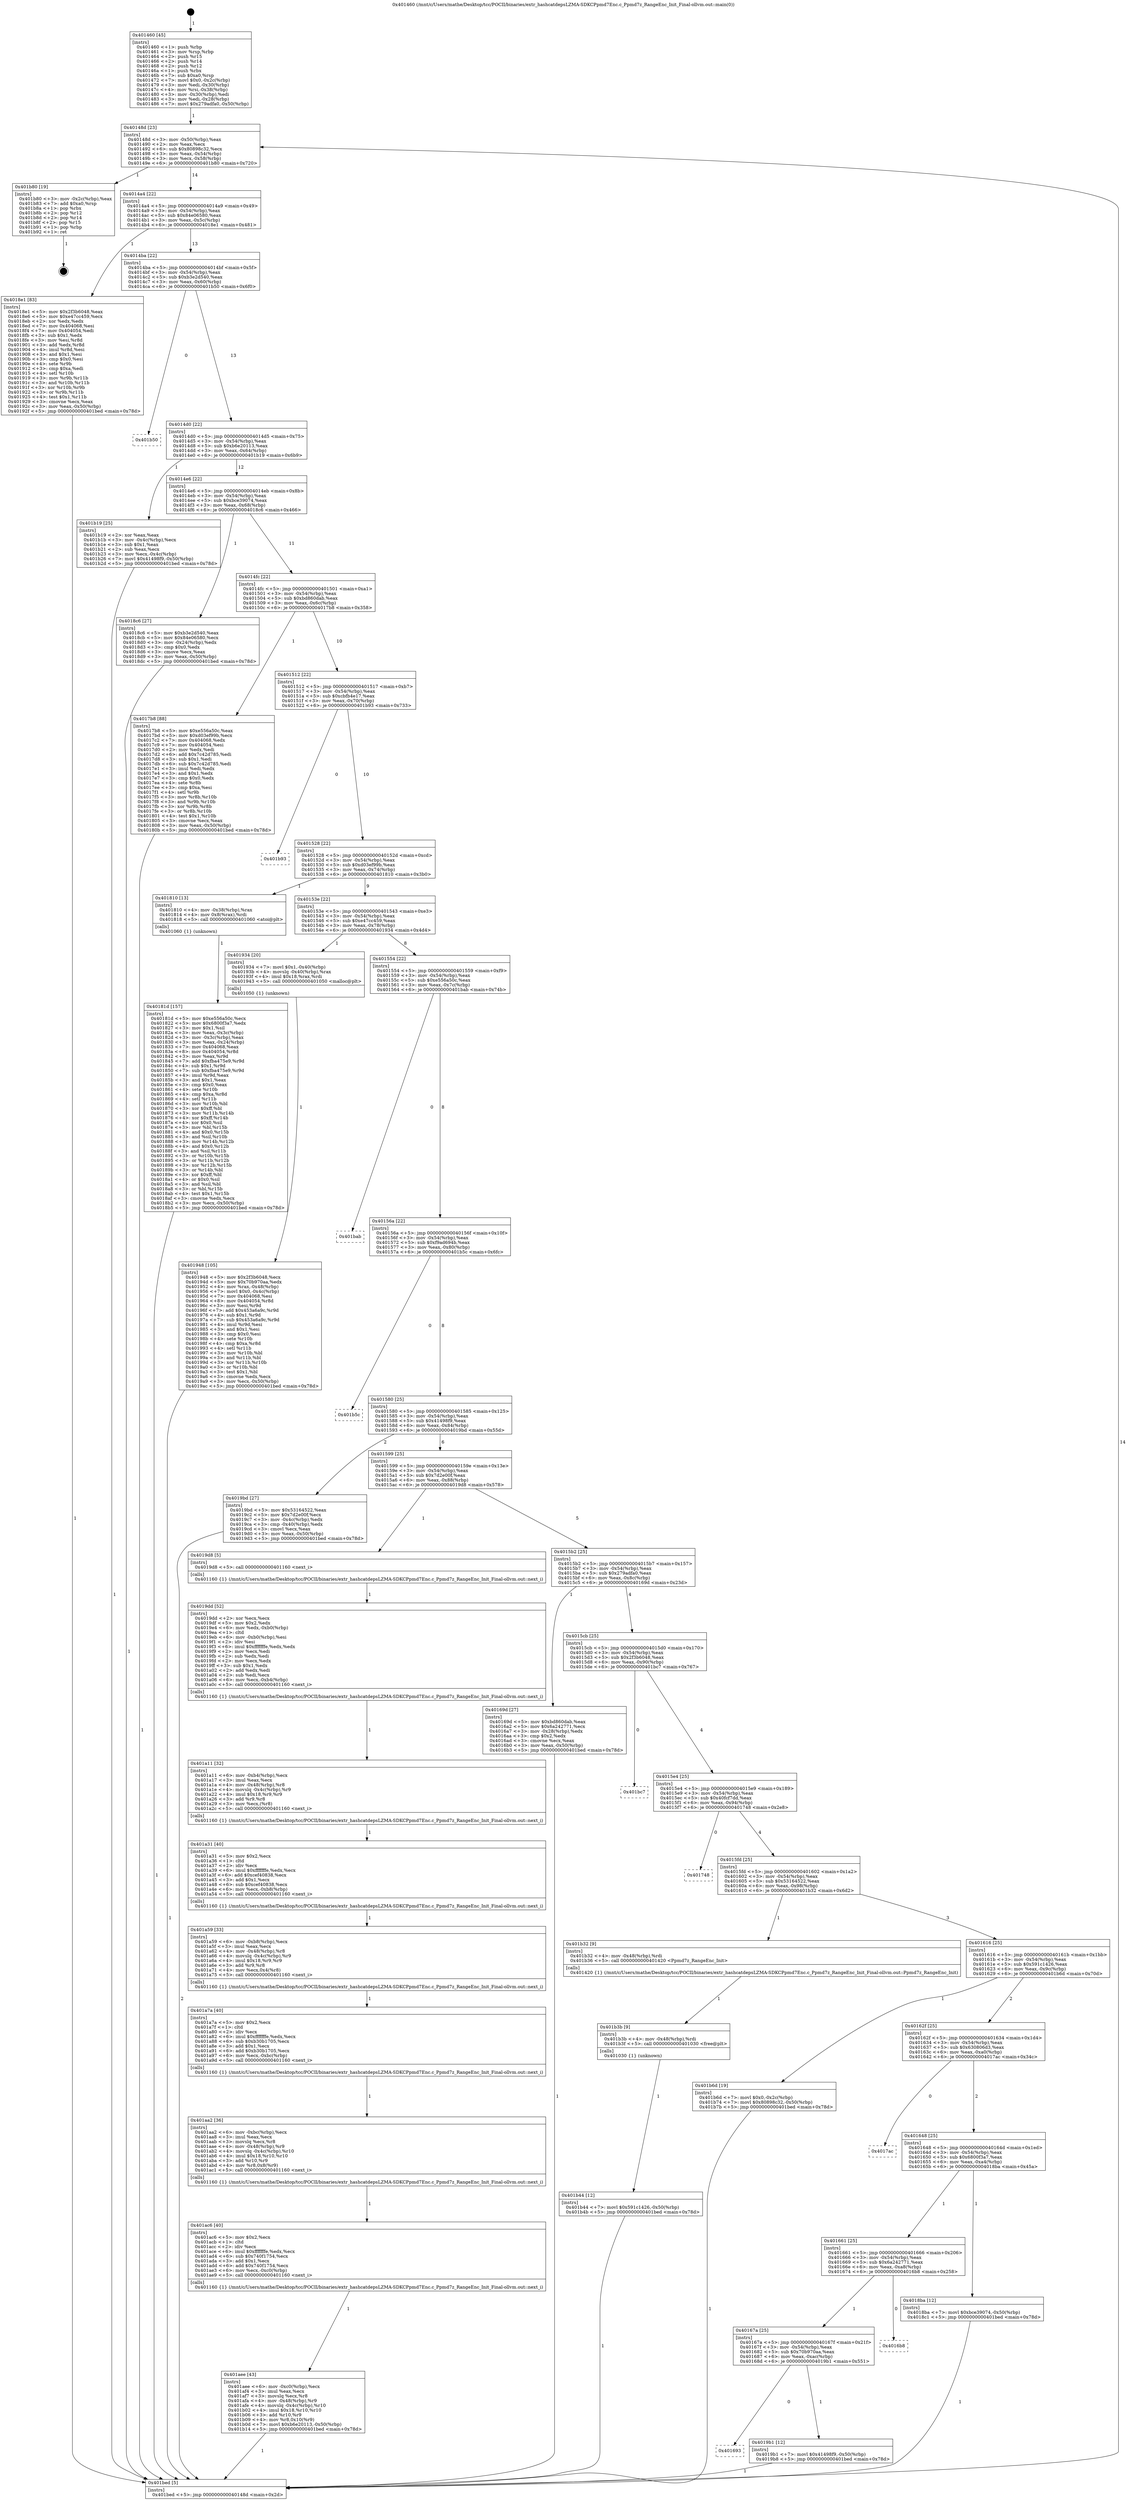 digraph "0x401460" {
  label = "0x401460 (/mnt/c/Users/mathe/Desktop/tcc/POCII/binaries/extr_hashcatdepsLZMA-SDKCPpmd7Enc.c_Ppmd7z_RangeEnc_Init_Final-ollvm.out::main(0))"
  labelloc = "t"
  node[shape=record]

  Entry [label="",width=0.3,height=0.3,shape=circle,fillcolor=black,style=filled]
  "0x40148d" [label="{
     0x40148d [23]\l
     | [instrs]\l
     &nbsp;&nbsp;0x40148d \<+3\>: mov -0x50(%rbp),%eax\l
     &nbsp;&nbsp;0x401490 \<+2\>: mov %eax,%ecx\l
     &nbsp;&nbsp;0x401492 \<+6\>: sub $0x80898c32,%ecx\l
     &nbsp;&nbsp;0x401498 \<+3\>: mov %eax,-0x54(%rbp)\l
     &nbsp;&nbsp;0x40149b \<+3\>: mov %ecx,-0x58(%rbp)\l
     &nbsp;&nbsp;0x40149e \<+6\>: je 0000000000401b80 \<main+0x720\>\l
  }"]
  "0x401b80" [label="{
     0x401b80 [19]\l
     | [instrs]\l
     &nbsp;&nbsp;0x401b80 \<+3\>: mov -0x2c(%rbp),%eax\l
     &nbsp;&nbsp;0x401b83 \<+7\>: add $0xa0,%rsp\l
     &nbsp;&nbsp;0x401b8a \<+1\>: pop %rbx\l
     &nbsp;&nbsp;0x401b8b \<+2\>: pop %r12\l
     &nbsp;&nbsp;0x401b8d \<+2\>: pop %r14\l
     &nbsp;&nbsp;0x401b8f \<+2\>: pop %r15\l
     &nbsp;&nbsp;0x401b91 \<+1\>: pop %rbp\l
     &nbsp;&nbsp;0x401b92 \<+1\>: ret\l
  }"]
  "0x4014a4" [label="{
     0x4014a4 [22]\l
     | [instrs]\l
     &nbsp;&nbsp;0x4014a4 \<+5\>: jmp 00000000004014a9 \<main+0x49\>\l
     &nbsp;&nbsp;0x4014a9 \<+3\>: mov -0x54(%rbp),%eax\l
     &nbsp;&nbsp;0x4014ac \<+5\>: sub $0x84e06580,%eax\l
     &nbsp;&nbsp;0x4014b1 \<+3\>: mov %eax,-0x5c(%rbp)\l
     &nbsp;&nbsp;0x4014b4 \<+6\>: je 00000000004018e1 \<main+0x481\>\l
  }"]
  Exit [label="",width=0.3,height=0.3,shape=circle,fillcolor=black,style=filled,peripheries=2]
  "0x4018e1" [label="{
     0x4018e1 [83]\l
     | [instrs]\l
     &nbsp;&nbsp;0x4018e1 \<+5\>: mov $0x2f3b6048,%eax\l
     &nbsp;&nbsp;0x4018e6 \<+5\>: mov $0xe47cc459,%ecx\l
     &nbsp;&nbsp;0x4018eb \<+2\>: xor %edx,%edx\l
     &nbsp;&nbsp;0x4018ed \<+7\>: mov 0x404068,%esi\l
     &nbsp;&nbsp;0x4018f4 \<+7\>: mov 0x404054,%edi\l
     &nbsp;&nbsp;0x4018fb \<+3\>: sub $0x1,%edx\l
     &nbsp;&nbsp;0x4018fe \<+3\>: mov %esi,%r8d\l
     &nbsp;&nbsp;0x401901 \<+3\>: add %edx,%r8d\l
     &nbsp;&nbsp;0x401904 \<+4\>: imul %r8d,%esi\l
     &nbsp;&nbsp;0x401908 \<+3\>: and $0x1,%esi\l
     &nbsp;&nbsp;0x40190b \<+3\>: cmp $0x0,%esi\l
     &nbsp;&nbsp;0x40190e \<+4\>: sete %r9b\l
     &nbsp;&nbsp;0x401912 \<+3\>: cmp $0xa,%edi\l
     &nbsp;&nbsp;0x401915 \<+4\>: setl %r10b\l
     &nbsp;&nbsp;0x401919 \<+3\>: mov %r9b,%r11b\l
     &nbsp;&nbsp;0x40191c \<+3\>: and %r10b,%r11b\l
     &nbsp;&nbsp;0x40191f \<+3\>: xor %r10b,%r9b\l
     &nbsp;&nbsp;0x401922 \<+3\>: or %r9b,%r11b\l
     &nbsp;&nbsp;0x401925 \<+4\>: test $0x1,%r11b\l
     &nbsp;&nbsp;0x401929 \<+3\>: cmovne %ecx,%eax\l
     &nbsp;&nbsp;0x40192c \<+3\>: mov %eax,-0x50(%rbp)\l
     &nbsp;&nbsp;0x40192f \<+5\>: jmp 0000000000401bed \<main+0x78d\>\l
  }"]
  "0x4014ba" [label="{
     0x4014ba [22]\l
     | [instrs]\l
     &nbsp;&nbsp;0x4014ba \<+5\>: jmp 00000000004014bf \<main+0x5f\>\l
     &nbsp;&nbsp;0x4014bf \<+3\>: mov -0x54(%rbp),%eax\l
     &nbsp;&nbsp;0x4014c2 \<+5\>: sub $0xb3e2d540,%eax\l
     &nbsp;&nbsp;0x4014c7 \<+3\>: mov %eax,-0x60(%rbp)\l
     &nbsp;&nbsp;0x4014ca \<+6\>: je 0000000000401b50 \<main+0x6f0\>\l
  }"]
  "0x401b44" [label="{
     0x401b44 [12]\l
     | [instrs]\l
     &nbsp;&nbsp;0x401b44 \<+7\>: movl $0x591c1426,-0x50(%rbp)\l
     &nbsp;&nbsp;0x401b4b \<+5\>: jmp 0000000000401bed \<main+0x78d\>\l
  }"]
  "0x401b50" [label="{
     0x401b50\l
  }", style=dashed]
  "0x4014d0" [label="{
     0x4014d0 [22]\l
     | [instrs]\l
     &nbsp;&nbsp;0x4014d0 \<+5\>: jmp 00000000004014d5 \<main+0x75\>\l
     &nbsp;&nbsp;0x4014d5 \<+3\>: mov -0x54(%rbp),%eax\l
     &nbsp;&nbsp;0x4014d8 \<+5\>: sub $0xb6e20113,%eax\l
     &nbsp;&nbsp;0x4014dd \<+3\>: mov %eax,-0x64(%rbp)\l
     &nbsp;&nbsp;0x4014e0 \<+6\>: je 0000000000401b19 \<main+0x6b9\>\l
  }"]
  "0x401b3b" [label="{
     0x401b3b [9]\l
     | [instrs]\l
     &nbsp;&nbsp;0x401b3b \<+4\>: mov -0x48(%rbp),%rdi\l
     &nbsp;&nbsp;0x401b3f \<+5\>: call 0000000000401030 \<free@plt\>\l
     | [calls]\l
     &nbsp;&nbsp;0x401030 \{1\} (unknown)\l
  }"]
  "0x401b19" [label="{
     0x401b19 [25]\l
     | [instrs]\l
     &nbsp;&nbsp;0x401b19 \<+2\>: xor %eax,%eax\l
     &nbsp;&nbsp;0x401b1b \<+3\>: mov -0x4c(%rbp),%ecx\l
     &nbsp;&nbsp;0x401b1e \<+3\>: sub $0x1,%eax\l
     &nbsp;&nbsp;0x401b21 \<+2\>: sub %eax,%ecx\l
     &nbsp;&nbsp;0x401b23 \<+3\>: mov %ecx,-0x4c(%rbp)\l
     &nbsp;&nbsp;0x401b26 \<+7\>: movl $0x41498f9,-0x50(%rbp)\l
     &nbsp;&nbsp;0x401b2d \<+5\>: jmp 0000000000401bed \<main+0x78d\>\l
  }"]
  "0x4014e6" [label="{
     0x4014e6 [22]\l
     | [instrs]\l
     &nbsp;&nbsp;0x4014e6 \<+5\>: jmp 00000000004014eb \<main+0x8b\>\l
     &nbsp;&nbsp;0x4014eb \<+3\>: mov -0x54(%rbp),%eax\l
     &nbsp;&nbsp;0x4014ee \<+5\>: sub $0xbce39074,%eax\l
     &nbsp;&nbsp;0x4014f3 \<+3\>: mov %eax,-0x68(%rbp)\l
     &nbsp;&nbsp;0x4014f6 \<+6\>: je 00000000004018c6 \<main+0x466\>\l
  }"]
  "0x401aee" [label="{
     0x401aee [43]\l
     | [instrs]\l
     &nbsp;&nbsp;0x401aee \<+6\>: mov -0xc0(%rbp),%ecx\l
     &nbsp;&nbsp;0x401af4 \<+3\>: imul %eax,%ecx\l
     &nbsp;&nbsp;0x401af7 \<+3\>: movslq %ecx,%r8\l
     &nbsp;&nbsp;0x401afa \<+4\>: mov -0x48(%rbp),%r9\l
     &nbsp;&nbsp;0x401afe \<+4\>: movslq -0x4c(%rbp),%r10\l
     &nbsp;&nbsp;0x401b02 \<+4\>: imul $0x18,%r10,%r10\l
     &nbsp;&nbsp;0x401b06 \<+3\>: add %r10,%r9\l
     &nbsp;&nbsp;0x401b09 \<+4\>: mov %r8,0x10(%r9)\l
     &nbsp;&nbsp;0x401b0d \<+7\>: movl $0xb6e20113,-0x50(%rbp)\l
     &nbsp;&nbsp;0x401b14 \<+5\>: jmp 0000000000401bed \<main+0x78d\>\l
  }"]
  "0x4018c6" [label="{
     0x4018c6 [27]\l
     | [instrs]\l
     &nbsp;&nbsp;0x4018c6 \<+5\>: mov $0xb3e2d540,%eax\l
     &nbsp;&nbsp;0x4018cb \<+5\>: mov $0x84e06580,%ecx\l
     &nbsp;&nbsp;0x4018d0 \<+3\>: mov -0x24(%rbp),%edx\l
     &nbsp;&nbsp;0x4018d3 \<+3\>: cmp $0x0,%edx\l
     &nbsp;&nbsp;0x4018d6 \<+3\>: cmove %ecx,%eax\l
     &nbsp;&nbsp;0x4018d9 \<+3\>: mov %eax,-0x50(%rbp)\l
     &nbsp;&nbsp;0x4018dc \<+5\>: jmp 0000000000401bed \<main+0x78d\>\l
  }"]
  "0x4014fc" [label="{
     0x4014fc [22]\l
     | [instrs]\l
     &nbsp;&nbsp;0x4014fc \<+5\>: jmp 0000000000401501 \<main+0xa1\>\l
     &nbsp;&nbsp;0x401501 \<+3\>: mov -0x54(%rbp),%eax\l
     &nbsp;&nbsp;0x401504 \<+5\>: sub $0xbd860dab,%eax\l
     &nbsp;&nbsp;0x401509 \<+3\>: mov %eax,-0x6c(%rbp)\l
     &nbsp;&nbsp;0x40150c \<+6\>: je 00000000004017b8 \<main+0x358\>\l
  }"]
  "0x401ac6" [label="{
     0x401ac6 [40]\l
     | [instrs]\l
     &nbsp;&nbsp;0x401ac6 \<+5\>: mov $0x2,%ecx\l
     &nbsp;&nbsp;0x401acb \<+1\>: cltd\l
     &nbsp;&nbsp;0x401acc \<+2\>: idiv %ecx\l
     &nbsp;&nbsp;0x401ace \<+6\>: imul $0xfffffffe,%edx,%ecx\l
     &nbsp;&nbsp;0x401ad4 \<+6\>: sub $0x740f1754,%ecx\l
     &nbsp;&nbsp;0x401ada \<+3\>: add $0x1,%ecx\l
     &nbsp;&nbsp;0x401add \<+6\>: add $0x740f1754,%ecx\l
     &nbsp;&nbsp;0x401ae3 \<+6\>: mov %ecx,-0xc0(%rbp)\l
     &nbsp;&nbsp;0x401ae9 \<+5\>: call 0000000000401160 \<next_i\>\l
     | [calls]\l
     &nbsp;&nbsp;0x401160 \{1\} (/mnt/c/Users/mathe/Desktop/tcc/POCII/binaries/extr_hashcatdepsLZMA-SDKCPpmd7Enc.c_Ppmd7z_RangeEnc_Init_Final-ollvm.out::next_i)\l
  }"]
  "0x4017b8" [label="{
     0x4017b8 [88]\l
     | [instrs]\l
     &nbsp;&nbsp;0x4017b8 \<+5\>: mov $0xe556a50c,%eax\l
     &nbsp;&nbsp;0x4017bd \<+5\>: mov $0xd03ef99b,%ecx\l
     &nbsp;&nbsp;0x4017c2 \<+7\>: mov 0x404068,%edx\l
     &nbsp;&nbsp;0x4017c9 \<+7\>: mov 0x404054,%esi\l
     &nbsp;&nbsp;0x4017d0 \<+2\>: mov %edx,%edi\l
     &nbsp;&nbsp;0x4017d2 \<+6\>: add $0x7c42d785,%edi\l
     &nbsp;&nbsp;0x4017d8 \<+3\>: sub $0x1,%edi\l
     &nbsp;&nbsp;0x4017db \<+6\>: sub $0x7c42d785,%edi\l
     &nbsp;&nbsp;0x4017e1 \<+3\>: imul %edi,%edx\l
     &nbsp;&nbsp;0x4017e4 \<+3\>: and $0x1,%edx\l
     &nbsp;&nbsp;0x4017e7 \<+3\>: cmp $0x0,%edx\l
     &nbsp;&nbsp;0x4017ea \<+4\>: sete %r8b\l
     &nbsp;&nbsp;0x4017ee \<+3\>: cmp $0xa,%esi\l
     &nbsp;&nbsp;0x4017f1 \<+4\>: setl %r9b\l
     &nbsp;&nbsp;0x4017f5 \<+3\>: mov %r8b,%r10b\l
     &nbsp;&nbsp;0x4017f8 \<+3\>: and %r9b,%r10b\l
     &nbsp;&nbsp;0x4017fb \<+3\>: xor %r9b,%r8b\l
     &nbsp;&nbsp;0x4017fe \<+3\>: or %r8b,%r10b\l
     &nbsp;&nbsp;0x401801 \<+4\>: test $0x1,%r10b\l
     &nbsp;&nbsp;0x401805 \<+3\>: cmovne %ecx,%eax\l
     &nbsp;&nbsp;0x401808 \<+3\>: mov %eax,-0x50(%rbp)\l
     &nbsp;&nbsp;0x40180b \<+5\>: jmp 0000000000401bed \<main+0x78d\>\l
  }"]
  "0x401512" [label="{
     0x401512 [22]\l
     | [instrs]\l
     &nbsp;&nbsp;0x401512 \<+5\>: jmp 0000000000401517 \<main+0xb7\>\l
     &nbsp;&nbsp;0x401517 \<+3\>: mov -0x54(%rbp),%eax\l
     &nbsp;&nbsp;0x40151a \<+5\>: sub $0xcbfb4e17,%eax\l
     &nbsp;&nbsp;0x40151f \<+3\>: mov %eax,-0x70(%rbp)\l
     &nbsp;&nbsp;0x401522 \<+6\>: je 0000000000401b93 \<main+0x733\>\l
  }"]
  "0x401aa2" [label="{
     0x401aa2 [36]\l
     | [instrs]\l
     &nbsp;&nbsp;0x401aa2 \<+6\>: mov -0xbc(%rbp),%ecx\l
     &nbsp;&nbsp;0x401aa8 \<+3\>: imul %eax,%ecx\l
     &nbsp;&nbsp;0x401aab \<+3\>: movslq %ecx,%r8\l
     &nbsp;&nbsp;0x401aae \<+4\>: mov -0x48(%rbp),%r9\l
     &nbsp;&nbsp;0x401ab2 \<+4\>: movslq -0x4c(%rbp),%r10\l
     &nbsp;&nbsp;0x401ab6 \<+4\>: imul $0x18,%r10,%r10\l
     &nbsp;&nbsp;0x401aba \<+3\>: add %r10,%r9\l
     &nbsp;&nbsp;0x401abd \<+4\>: mov %r8,0x8(%r9)\l
     &nbsp;&nbsp;0x401ac1 \<+5\>: call 0000000000401160 \<next_i\>\l
     | [calls]\l
     &nbsp;&nbsp;0x401160 \{1\} (/mnt/c/Users/mathe/Desktop/tcc/POCII/binaries/extr_hashcatdepsLZMA-SDKCPpmd7Enc.c_Ppmd7z_RangeEnc_Init_Final-ollvm.out::next_i)\l
  }"]
  "0x401b93" [label="{
     0x401b93\l
  }", style=dashed]
  "0x401528" [label="{
     0x401528 [22]\l
     | [instrs]\l
     &nbsp;&nbsp;0x401528 \<+5\>: jmp 000000000040152d \<main+0xcd\>\l
     &nbsp;&nbsp;0x40152d \<+3\>: mov -0x54(%rbp),%eax\l
     &nbsp;&nbsp;0x401530 \<+5\>: sub $0xd03ef99b,%eax\l
     &nbsp;&nbsp;0x401535 \<+3\>: mov %eax,-0x74(%rbp)\l
     &nbsp;&nbsp;0x401538 \<+6\>: je 0000000000401810 \<main+0x3b0\>\l
  }"]
  "0x401a7a" [label="{
     0x401a7a [40]\l
     | [instrs]\l
     &nbsp;&nbsp;0x401a7a \<+5\>: mov $0x2,%ecx\l
     &nbsp;&nbsp;0x401a7f \<+1\>: cltd\l
     &nbsp;&nbsp;0x401a80 \<+2\>: idiv %ecx\l
     &nbsp;&nbsp;0x401a82 \<+6\>: imul $0xfffffffe,%edx,%ecx\l
     &nbsp;&nbsp;0x401a88 \<+6\>: sub $0xb30b1705,%ecx\l
     &nbsp;&nbsp;0x401a8e \<+3\>: add $0x1,%ecx\l
     &nbsp;&nbsp;0x401a91 \<+6\>: add $0xb30b1705,%ecx\l
     &nbsp;&nbsp;0x401a97 \<+6\>: mov %ecx,-0xbc(%rbp)\l
     &nbsp;&nbsp;0x401a9d \<+5\>: call 0000000000401160 \<next_i\>\l
     | [calls]\l
     &nbsp;&nbsp;0x401160 \{1\} (/mnt/c/Users/mathe/Desktop/tcc/POCII/binaries/extr_hashcatdepsLZMA-SDKCPpmd7Enc.c_Ppmd7z_RangeEnc_Init_Final-ollvm.out::next_i)\l
  }"]
  "0x401810" [label="{
     0x401810 [13]\l
     | [instrs]\l
     &nbsp;&nbsp;0x401810 \<+4\>: mov -0x38(%rbp),%rax\l
     &nbsp;&nbsp;0x401814 \<+4\>: mov 0x8(%rax),%rdi\l
     &nbsp;&nbsp;0x401818 \<+5\>: call 0000000000401060 \<atoi@plt\>\l
     | [calls]\l
     &nbsp;&nbsp;0x401060 \{1\} (unknown)\l
  }"]
  "0x40153e" [label="{
     0x40153e [22]\l
     | [instrs]\l
     &nbsp;&nbsp;0x40153e \<+5\>: jmp 0000000000401543 \<main+0xe3\>\l
     &nbsp;&nbsp;0x401543 \<+3\>: mov -0x54(%rbp),%eax\l
     &nbsp;&nbsp;0x401546 \<+5\>: sub $0xe47cc459,%eax\l
     &nbsp;&nbsp;0x40154b \<+3\>: mov %eax,-0x78(%rbp)\l
     &nbsp;&nbsp;0x40154e \<+6\>: je 0000000000401934 \<main+0x4d4\>\l
  }"]
  "0x401a59" [label="{
     0x401a59 [33]\l
     | [instrs]\l
     &nbsp;&nbsp;0x401a59 \<+6\>: mov -0xb8(%rbp),%ecx\l
     &nbsp;&nbsp;0x401a5f \<+3\>: imul %eax,%ecx\l
     &nbsp;&nbsp;0x401a62 \<+4\>: mov -0x48(%rbp),%r8\l
     &nbsp;&nbsp;0x401a66 \<+4\>: movslq -0x4c(%rbp),%r9\l
     &nbsp;&nbsp;0x401a6a \<+4\>: imul $0x18,%r9,%r9\l
     &nbsp;&nbsp;0x401a6e \<+3\>: add %r9,%r8\l
     &nbsp;&nbsp;0x401a71 \<+4\>: mov %ecx,0x4(%r8)\l
     &nbsp;&nbsp;0x401a75 \<+5\>: call 0000000000401160 \<next_i\>\l
     | [calls]\l
     &nbsp;&nbsp;0x401160 \{1\} (/mnt/c/Users/mathe/Desktop/tcc/POCII/binaries/extr_hashcatdepsLZMA-SDKCPpmd7Enc.c_Ppmd7z_RangeEnc_Init_Final-ollvm.out::next_i)\l
  }"]
  "0x401934" [label="{
     0x401934 [20]\l
     | [instrs]\l
     &nbsp;&nbsp;0x401934 \<+7\>: movl $0x1,-0x40(%rbp)\l
     &nbsp;&nbsp;0x40193b \<+4\>: movslq -0x40(%rbp),%rax\l
     &nbsp;&nbsp;0x40193f \<+4\>: imul $0x18,%rax,%rdi\l
     &nbsp;&nbsp;0x401943 \<+5\>: call 0000000000401050 \<malloc@plt\>\l
     | [calls]\l
     &nbsp;&nbsp;0x401050 \{1\} (unknown)\l
  }"]
  "0x401554" [label="{
     0x401554 [22]\l
     | [instrs]\l
     &nbsp;&nbsp;0x401554 \<+5\>: jmp 0000000000401559 \<main+0xf9\>\l
     &nbsp;&nbsp;0x401559 \<+3\>: mov -0x54(%rbp),%eax\l
     &nbsp;&nbsp;0x40155c \<+5\>: sub $0xe556a50c,%eax\l
     &nbsp;&nbsp;0x401561 \<+3\>: mov %eax,-0x7c(%rbp)\l
     &nbsp;&nbsp;0x401564 \<+6\>: je 0000000000401bab \<main+0x74b\>\l
  }"]
  "0x401a31" [label="{
     0x401a31 [40]\l
     | [instrs]\l
     &nbsp;&nbsp;0x401a31 \<+5\>: mov $0x2,%ecx\l
     &nbsp;&nbsp;0x401a36 \<+1\>: cltd\l
     &nbsp;&nbsp;0x401a37 \<+2\>: idiv %ecx\l
     &nbsp;&nbsp;0x401a39 \<+6\>: imul $0xfffffffe,%edx,%ecx\l
     &nbsp;&nbsp;0x401a3f \<+6\>: add $0xcef40838,%ecx\l
     &nbsp;&nbsp;0x401a45 \<+3\>: add $0x1,%ecx\l
     &nbsp;&nbsp;0x401a48 \<+6\>: sub $0xcef40838,%ecx\l
     &nbsp;&nbsp;0x401a4e \<+6\>: mov %ecx,-0xb8(%rbp)\l
     &nbsp;&nbsp;0x401a54 \<+5\>: call 0000000000401160 \<next_i\>\l
     | [calls]\l
     &nbsp;&nbsp;0x401160 \{1\} (/mnt/c/Users/mathe/Desktop/tcc/POCII/binaries/extr_hashcatdepsLZMA-SDKCPpmd7Enc.c_Ppmd7z_RangeEnc_Init_Final-ollvm.out::next_i)\l
  }"]
  "0x401bab" [label="{
     0x401bab\l
  }", style=dashed]
  "0x40156a" [label="{
     0x40156a [22]\l
     | [instrs]\l
     &nbsp;&nbsp;0x40156a \<+5\>: jmp 000000000040156f \<main+0x10f\>\l
     &nbsp;&nbsp;0x40156f \<+3\>: mov -0x54(%rbp),%eax\l
     &nbsp;&nbsp;0x401572 \<+5\>: sub $0xf9ad694b,%eax\l
     &nbsp;&nbsp;0x401577 \<+3\>: mov %eax,-0x80(%rbp)\l
     &nbsp;&nbsp;0x40157a \<+6\>: je 0000000000401b5c \<main+0x6fc\>\l
  }"]
  "0x401a11" [label="{
     0x401a11 [32]\l
     | [instrs]\l
     &nbsp;&nbsp;0x401a11 \<+6\>: mov -0xb4(%rbp),%ecx\l
     &nbsp;&nbsp;0x401a17 \<+3\>: imul %eax,%ecx\l
     &nbsp;&nbsp;0x401a1a \<+4\>: mov -0x48(%rbp),%r8\l
     &nbsp;&nbsp;0x401a1e \<+4\>: movslq -0x4c(%rbp),%r9\l
     &nbsp;&nbsp;0x401a22 \<+4\>: imul $0x18,%r9,%r9\l
     &nbsp;&nbsp;0x401a26 \<+3\>: add %r9,%r8\l
     &nbsp;&nbsp;0x401a29 \<+3\>: mov %ecx,(%r8)\l
     &nbsp;&nbsp;0x401a2c \<+5\>: call 0000000000401160 \<next_i\>\l
     | [calls]\l
     &nbsp;&nbsp;0x401160 \{1\} (/mnt/c/Users/mathe/Desktop/tcc/POCII/binaries/extr_hashcatdepsLZMA-SDKCPpmd7Enc.c_Ppmd7z_RangeEnc_Init_Final-ollvm.out::next_i)\l
  }"]
  "0x401b5c" [label="{
     0x401b5c\l
  }", style=dashed]
  "0x401580" [label="{
     0x401580 [25]\l
     | [instrs]\l
     &nbsp;&nbsp;0x401580 \<+5\>: jmp 0000000000401585 \<main+0x125\>\l
     &nbsp;&nbsp;0x401585 \<+3\>: mov -0x54(%rbp),%eax\l
     &nbsp;&nbsp;0x401588 \<+5\>: sub $0x41498f9,%eax\l
     &nbsp;&nbsp;0x40158d \<+6\>: mov %eax,-0x84(%rbp)\l
     &nbsp;&nbsp;0x401593 \<+6\>: je 00000000004019bd \<main+0x55d\>\l
  }"]
  "0x4019dd" [label="{
     0x4019dd [52]\l
     | [instrs]\l
     &nbsp;&nbsp;0x4019dd \<+2\>: xor %ecx,%ecx\l
     &nbsp;&nbsp;0x4019df \<+5\>: mov $0x2,%edx\l
     &nbsp;&nbsp;0x4019e4 \<+6\>: mov %edx,-0xb0(%rbp)\l
     &nbsp;&nbsp;0x4019ea \<+1\>: cltd\l
     &nbsp;&nbsp;0x4019eb \<+6\>: mov -0xb0(%rbp),%esi\l
     &nbsp;&nbsp;0x4019f1 \<+2\>: idiv %esi\l
     &nbsp;&nbsp;0x4019f3 \<+6\>: imul $0xfffffffe,%edx,%edx\l
     &nbsp;&nbsp;0x4019f9 \<+2\>: mov %ecx,%edi\l
     &nbsp;&nbsp;0x4019fb \<+2\>: sub %edx,%edi\l
     &nbsp;&nbsp;0x4019fd \<+2\>: mov %ecx,%edx\l
     &nbsp;&nbsp;0x4019ff \<+3\>: sub $0x1,%edx\l
     &nbsp;&nbsp;0x401a02 \<+2\>: add %edx,%edi\l
     &nbsp;&nbsp;0x401a04 \<+2\>: sub %edi,%ecx\l
     &nbsp;&nbsp;0x401a06 \<+6\>: mov %ecx,-0xb4(%rbp)\l
     &nbsp;&nbsp;0x401a0c \<+5\>: call 0000000000401160 \<next_i\>\l
     | [calls]\l
     &nbsp;&nbsp;0x401160 \{1\} (/mnt/c/Users/mathe/Desktop/tcc/POCII/binaries/extr_hashcatdepsLZMA-SDKCPpmd7Enc.c_Ppmd7z_RangeEnc_Init_Final-ollvm.out::next_i)\l
  }"]
  "0x4019bd" [label="{
     0x4019bd [27]\l
     | [instrs]\l
     &nbsp;&nbsp;0x4019bd \<+5\>: mov $0x53164522,%eax\l
     &nbsp;&nbsp;0x4019c2 \<+5\>: mov $0x7d2e00f,%ecx\l
     &nbsp;&nbsp;0x4019c7 \<+3\>: mov -0x4c(%rbp),%edx\l
     &nbsp;&nbsp;0x4019ca \<+3\>: cmp -0x40(%rbp),%edx\l
     &nbsp;&nbsp;0x4019cd \<+3\>: cmovl %ecx,%eax\l
     &nbsp;&nbsp;0x4019d0 \<+3\>: mov %eax,-0x50(%rbp)\l
     &nbsp;&nbsp;0x4019d3 \<+5\>: jmp 0000000000401bed \<main+0x78d\>\l
  }"]
  "0x401599" [label="{
     0x401599 [25]\l
     | [instrs]\l
     &nbsp;&nbsp;0x401599 \<+5\>: jmp 000000000040159e \<main+0x13e\>\l
     &nbsp;&nbsp;0x40159e \<+3\>: mov -0x54(%rbp),%eax\l
     &nbsp;&nbsp;0x4015a1 \<+5\>: sub $0x7d2e00f,%eax\l
     &nbsp;&nbsp;0x4015a6 \<+6\>: mov %eax,-0x88(%rbp)\l
     &nbsp;&nbsp;0x4015ac \<+6\>: je 00000000004019d8 \<main+0x578\>\l
  }"]
  "0x401693" [label="{
     0x401693\l
  }", style=dashed]
  "0x4019d8" [label="{
     0x4019d8 [5]\l
     | [instrs]\l
     &nbsp;&nbsp;0x4019d8 \<+5\>: call 0000000000401160 \<next_i\>\l
     | [calls]\l
     &nbsp;&nbsp;0x401160 \{1\} (/mnt/c/Users/mathe/Desktop/tcc/POCII/binaries/extr_hashcatdepsLZMA-SDKCPpmd7Enc.c_Ppmd7z_RangeEnc_Init_Final-ollvm.out::next_i)\l
  }"]
  "0x4015b2" [label="{
     0x4015b2 [25]\l
     | [instrs]\l
     &nbsp;&nbsp;0x4015b2 \<+5\>: jmp 00000000004015b7 \<main+0x157\>\l
     &nbsp;&nbsp;0x4015b7 \<+3\>: mov -0x54(%rbp),%eax\l
     &nbsp;&nbsp;0x4015ba \<+5\>: sub $0x279adfa0,%eax\l
     &nbsp;&nbsp;0x4015bf \<+6\>: mov %eax,-0x8c(%rbp)\l
     &nbsp;&nbsp;0x4015c5 \<+6\>: je 000000000040169d \<main+0x23d\>\l
  }"]
  "0x4019b1" [label="{
     0x4019b1 [12]\l
     | [instrs]\l
     &nbsp;&nbsp;0x4019b1 \<+7\>: movl $0x41498f9,-0x50(%rbp)\l
     &nbsp;&nbsp;0x4019b8 \<+5\>: jmp 0000000000401bed \<main+0x78d\>\l
  }"]
  "0x40169d" [label="{
     0x40169d [27]\l
     | [instrs]\l
     &nbsp;&nbsp;0x40169d \<+5\>: mov $0xbd860dab,%eax\l
     &nbsp;&nbsp;0x4016a2 \<+5\>: mov $0x6a242771,%ecx\l
     &nbsp;&nbsp;0x4016a7 \<+3\>: mov -0x28(%rbp),%edx\l
     &nbsp;&nbsp;0x4016aa \<+3\>: cmp $0x2,%edx\l
     &nbsp;&nbsp;0x4016ad \<+3\>: cmovne %ecx,%eax\l
     &nbsp;&nbsp;0x4016b0 \<+3\>: mov %eax,-0x50(%rbp)\l
     &nbsp;&nbsp;0x4016b3 \<+5\>: jmp 0000000000401bed \<main+0x78d\>\l
  }"]
  "0x4015cb" [label="{
     0x4015cb [25]\l
     | [instrs]\l
     &nbsp;&nbsp;0x4015cb \<+5\>: jmp 00000000004015d0 \<main+0x170\>\l
     &nbsp;&nbsp;0x4015d0 \<+3\>: mov -0x54(%rbp),%eax\l
     &nbsp;&nbsp;0x4015d3 \<+5\>: sub $0x2f3b6048,%eax\l
     &nbsp;&nbsp;0x4015d8 \<+6\>: mov %eax,-0x90(%rbp)\l
     &nbsp;&nbsp;0x4015de \<+6\>: je 0000000000401bc7 \<main+0x767\>\l
  }"]
  "0x401bed" [label="{
     0x401bed [5]\l
     | [instrs]\l
     &nbsp;&nbsp;0x401bed \<+5\>: jmp 000000000040148d \<main+0x2d\>\l
  }"]
  "0x401460" [label="{
     0x401460 [45]\l
     | [instrs]\l
     &nbsp;&nbsp;0x401460 \<+1\>: push %rbp\l
     &nbsp;&nbsp;0x401461 \<+3\>: mov %rsp,%rbp\l
     &nbsp;&nbsp;0x401464 \<+2\>: push %r15\l
     &nbsp;&nbsp;0x401466 \<+2\>: push %r14\l
     &nbsp;&nbsp;0x401468 \<+2\>: push %r12\l
     &nbsp;&nbsp;0x40146a \<+1\>: push %rbx\l
     &nbsp;&nbsp;0x40146b \<+7\>: sub $0xa0,%rsp\l
     &nbsp;&nbsp;0x401472 \<+7\>: movl $0x0,-0x2c(%rbp)\l
     &nbsp;&nbsp;0x401479 \<+3\>: mov %edi,-0x30(%rbp)\l
     &nbsp;&nbsp;0x40147c \<+4\>: mov %rsi,-0x38(%rbp)\l
     &nbsp;&nbsp;0x401480 \<+3\>: mov -0x30(%rbp),%edi\l
     &nbsp;&nbsp;0x401483 \<+3\>: mov %edi,-0x28(%rbp)\l
     &nbsp;&nbsp;0x401486 \<+7\>: movl $0x279adfa0,-0x50(%rbp)\l
  }"]
  "0x40181d" [label="{
     0x40181d [157]\l
     | [instrs]\l
     &nbsp;&nbsp;0x40181d \<+5\>: mov $0xe556a50c,%ecx\l
     &nbsp;&nbsp;0x401822 \<+5\>: mov $0x6800f3a7,%edx\l
     &nbsp;&nbsp;0x401827 \<+3\>: mov $0x1,%sil\l
     &nbsp;&nbsp;0x40182a \<+3\>: mov %eax,-0x3c(%rbp)\l
     &nbsp;&nbsp;0x40182d \<+3\>: mov -0x3c(%rbp),%eax\l
     &nbsp;&nbsp;0x401830 \<+3\>: mov %eax,-0x24(%rbp)\l
     &nbsp;&nbsp;0x401833 \<+7\>: mov 0x404068,%eax\l
     &nbsp;&nbsp;0x40183a \<+8\>: mov 0x404054,%r8d\l
     &nbsp;&nbsp;0x401842 \<+3\>: mov %eax,%r9d\l
     &nbsp;&nbsp;0x401845 \<+7\>: add $0xfba475e9,%r9d\l
     &nbsp;&nbsp;0x40184c \<+4\>: sub $0x1,%r9d\l
     &nbsp;&nbsp;0x401850 \<+7\>: sub $0xfba475e9,%r9d\l
     &nbsp;&nbsp;0x401857 \<+4\>: imul %r9d,%eax\l
     &nbsp;&nbsp;0x40185b \<+3\>: and $0x1,%eax\l
     &nbsp;&nbsp;0x40185e \<+3\>: cmp $0x0,%eax\l
     &nbsp;&nbsp;0x401861 \<+4\>: sete %r10b\l
     &nbsp;&nbsp;0x401865 \<+4\>: cmp $0xa,%r8d\l
     &nbsp;&nbsp;0x401869 \<+4\>: setl %r11b\l
     &nbsp;&nbsp;0x40186d \<+3\>: mov %r10b,%bl\l
     &nbsp;&nbsp;0x401870 \<+3\>: xor $0xff,%bl\l
     &nbsp;&nbsp;0x401873 \<+3\>: mov %r11b,%r14b\l
     &nbsp;&nbsp;0x401876 \<+4\>: xor $0xff,%r14b\l
     &nbsp;&nbsp;0x40187a \<+4\>: xor $0x0,%sil\l
     &nbsp;&nbsp;0x40187e \<+3\>: mov %bl,%r15b\l
     &nbsp;&nbsp;0x401881 \<+4\>: and $0x0,%r15b\l
     &nbsp;&nbsp;0x401885 \<+3\>: and %sil,%r10b\l
     &nbsp;&nbsp;0x401888 \<+3\>: mov %r14b,%r12b\l
     &nbsp;&nbsp;0x40188b \<+4\>: and $0x0,%r12b\l
     &nbsp;&nbsp;0x40188f \<+3\>: and %sil,%r11b\l
     &nbsp;&nbsp;0x401892 \<+3\>: or %r10b,%r15b\l
     &nbsp;&nbsp;0x401895 \<+3\>: or %r11b,%r12b\l
     &nbsp;&nbsp;0x401898 \<+3\>: xor %r12b,%r15b\l
     &nbsp;&nbsp;0x40189b \<+3\>: or %r14b,%bl\l
     &nbsp;&nbsp;0x40189e \<+3\>: xor $0xff,%bl\l
     &nbsp;&nbsp;0x4018a1 \<+4\>: or $0x0,%sil\l
     &nbsp;&nbsp;0x4018a5 \<+3\>: and %sil,%bl\l
     &nbsp;&nbsp;0x4018a8 \<+3\>: or %bl,%r15b\l
     &nbsp;&nbsp;0x4018ab \<+4\>: test $0x1,%r15b\l
     &nbsp;&nbsp;0x4018af \<+3\>: cmovne %edx,%ecx\l
     &nbsp;&nbsp;0x4018b2 \<+3\>: mov %ecx,-0x50(%rbp)\l
     &nbsp;&nbsp;0x4018b5 \<+5\>: jmp 0000000000401bed \<main+0x78d\>\l
  }"]
  "0x40167a" [label="{
     0x40167a [25]\l
     | [instrs]\l
     &nbsp;&nbsp;0x40167a \<+5\>: jmp 000000000040167f \<main+0x21f\>\l
     &nbsp;&nbsp;0x40167f \<+3\>: mov -0x54(%rbp),%eax\l
     &nbsp;&nbsp;0x401682 \<+5\>: sub $0x70b970aa,%eax\l
     &nbsp;&nbsp;0x401687 \<+6\>: mov %eax,-0xac(%rbp)\l
     &nbsp;&nbsp;0x40168d \<+6\>: je 00000000004019b1 \<main+0x551\>\l
  }"]
  "0x401bc7" [label="{
     0x401bc7\l
  }", style=dashed]
  "0x4015e4" [label="{
     0x4015e4 [25]\l
     | [instrs]\l
     &nbsp;&nbsp;0x4015e4 \<+5\>: jmp 00000000004015e9 \<main+0x189\>\l
     &nbsp;&nbsp;0x4015e9 \<+3\>: mov -0x54(%rbp),%eax\l
     &nbsp;&nbsp;0x4015ec \<+5\>: sub $0x40fcf7dd,%eax\l
     &nbsp;&nbsp;0x4015f1 \<+6\>: mov %eax,-0x94(%rbp)\l
     &nbsp;&nbsp;0x4015f7 \<+6\>: je 0000000000401748 \<main+0x2e8\>\l
  }"]
  "0x4016b8" [label="{
     0x4016b8\l
  }", style=dashed]
  "0x401748" [label="{
     0x401748\l
  }", style=dashed]
  "0x4015fd" [label="{
     0x4015fd [25]\l
     | [instrs]\l
     &nbsp;&nbsp;0x4015fd \<+5\>: jmp 0000000000401602 \<main+0x1a2\>\l
     &nbsp;&nbsp;0x401602 \<+3\>: mov -0x54(%rbp),%eax\l
     &nbsp;&nbsp;0x401605 \<+5\>: sub $0x53164522,%eax\l
     &nbsp;&nbsp;0x40160a \<+6\>: mov %eax,-0x98(%rbp)\l
     &nbsp;&nbsp;0x401610 \<+6\>: je 0000000000401b32 \<main+0x6d2\>\l
  }"]
  "0x401948" [label="{
     0x401948 [105]\l
     | [instrs]\l
     &nbsp;&nbsp;0x401948 \<+5\>: mov $0x2f3b6048,%ecx\l
     &nbsp;&nbsp;0x40194d \<+5\>: mov $0x70b970aa,%edx\l
     &nbsp;&nbsp;0x401952 \<+4\>: mov %rax,-0x48(%rbp)\l
     &nbsp;&nbsp;0x401956 \<+7\>: movl $0x0,-0x4c(%rbp)\l
     &nbsp;&nbsp;0x40195d \<+7\>: mov 0x404068,%esi\l
     &nbsp;&nbsp;0x401964 \<+8\>: mov 0x404054,%r8d\l
     &nbsp;&nbsp;0x40196c \<+3\>: mov %esi,%r9d\l
     &nbsp;&nbsp;0x40196f \<+7\>: add $0x453a6a9c,%r9d\l
     &nbsp;&nbsp;0x401976 \<+4\>: sub $0x1,%r9d\l
     &nbsp;&nbsp;0x40197a \<+7\>: sub $0x453a6a9c,%r9d\l
     &nbsp;&nbsp;0x401981 \<+4\>: imul %r9d,%esi\l
     &nbsp;&nbsp;0x401985 \<+3\>: and $0x1,%esi\l
     &nbsp;&nbsp;0x401988 \<+3\>: cmp $0x0,%esi\l
     &nbsp;&nbsp;0x40198b \<+4\>: sete %r10b\l
     &nbsp;&nbsp;0x40198f \<+4\>: cmp $0xa,%r8d\l
     &nbsp;&nbsp;0x401993 \<+4\>: setl %r11b\l
     &nbsp;&nbsp;0x401997 \<+3\>: mov %r10b,%bl\l
     &nbsp;&nbsp;0x40199a \<+3\>: and %r11b,%bl\l
     &nbsp;&nbsp;0x40199d \<+3\>: xor %r11b,%r10b\l
     &nbsp;&nbsp;0x4019a0 \<+3\>: or %r10b,%bl\l
     &nbsp;&nbsp;0x4019a3 \<+3\>: test $0x1,%bl\l
     &nbsp;&nbsp;0x4019a6 \<+3\>: cmovne %edx,%ecx\l
     &nbsp;&nbsp;0x4019a9 \<+3\>: mov %ecx,-0x50(%rbp)\l
     &nbsp;&nbsp;0x4019ac \<+5\>: jmp 0000000000401bed \<main+0x78d\>\l
  }"]
  "0x401b32" [label="{
     0x401b32 [9]\l
     | [instrs]\l
     &nbsp;&nbsp;0x401b32 \<+4\>: mov -0x48(%rbp),%rdi\l
     &nbsp;&nbsp;0x401b36 \<+5\>: call 0000000000401420 \<Ppmd7z_RangeEnc_Init\>\l
     | [calls]\l
     &nbsp;&nbsp;0x401420 \{1\} (/mnt/c/Users/mathe/Desktop/tcc/POCII/binaries/extr_hashcatdepsLZMA-SDKCPpmd7Enc.c_Ppmd7z_RangeEnc_Init_Final-ollvm.out::Ppmd7z_RangeEnc_Init)\l
  }"]
  "0x401616" [label="{
     0x401616 [25]\l
     | [instrs]\l
     &nbsp;&nbsp;0x401616 \<+5\>: jmp 000000000040161b \<main+0x1bb\>\l
     &nbsp;&nbsp;0x40161b \<+3\>: mov -0x54(%rbp),%eax\l
     &nbsp;&nbsp;0x40161e \<+5\>: sub $0x591c1426,%eax\l
     &nbsp;&nbsp;0x401623 \<+6\>: mov %eax,-0x9c(%rbp)\l
     &nbsp;&nbsp;0x401629 \<+6\>: je 0000000000401b6d \<main+0x70d\>\l
  }"]
  "0x401661" [label="{
     0x401661 [25]\l
     | [instrs]\l
     &nbsp;&nbsp;0x401661 \<+5\>: jmp 0000000000401666 \<main+0x206\>\l
     &nbsp;&nbsp;0x401666 \<+3\>: mov -0x54(%rbp),%eax\l
     &nbsp;&nbsp;0x401669 \<+5\>: sub $0x6a242771,%eax\l
     &nbsp;&nbsp;0x40166e \<+6\>: mov %eax,-0xa8(%rbp)\l
     &nbsp;&nbsp;0x401674 \<+6\>: je 00000000004016b8 \<main+0x258\>\l
  }"]
  "0x401b6d" [label="{
     0x401b6d [19]\l
     | [instrs]\l
     &nbsp;&nbsp;0x401b6d \<+7\>: movl $0x0,-0x2c(%rbp)\l
     &nbsp;&nbsp;0x401b74 \<+7\>: movl $0x80898c32,-0x50(%rbp)\l
     &nbsp;&nbsp;0x401b7b \<+5\>: jmp 0000000000401bed \<main+0x78d\>\l
  }"]
  "0x40162f" [label="{
     0x40162f [25]\l
     | [instrs]\l
     &nbsp;&nbsp;0x40162f \<+5\>: jmp 0000000000401634 \<main+0x1d4\>\l
     &nbsp;&nbsp;0x401634 \<+3\>: mov -0x54(%rbp),%eax\l
     &nbsp;&nbsp;0x401637 \<+5\>: sub $0x630806d3,%eax\l
     &nbsp;&nbsp;0x40163c \<+6\>: mov %eax,-0xa0(%rbp)\l
     &nbsp;&nbsp;0x401642 \<+6\>: je 00000000004017ac \<main+0x34c\>\l
  }"]
  "0x4018ba" [label="{
     0x4018ba [12]\l
     | [instrs]\l
     &nbsp;&nbsp;0x4018ba \<+7\>: movl $0xbce39074,-0x50(%rbp)\l
     &nbsp;&nbsp;0x4018c1 \<+5\>: jmp 0000000000401bed \<main+0x78d\>\l
  }"]
  "0x4017ac" [label="{
     0x4017ac\l
  }", style=dashed]
  "0x401648" [label="{
     0x401648 [25]\l
     | [instrs]\l
     &nbsp;&nbsp;0x401648 \<+5\>: jmp 000000000040164d \<main+0x1ed\>\l
     &nbsp;&nbsp;0x40164d \<+3\>: mov -0x54(%rbp),%eax\l
     &nbsp;&nbsp;0x401650 \<+5\>: sub $0x6800f3a7,%eax\l
     &nbsp;&nbsp;0x401655 \<+6\>: mov %eax,-0xa4(%rbp)\l
     &nbsp;&nbsp;0x40165b \<+6\>: je 00000000004018ba \<main+0x45a\>\l
  }"]
  Entry -> "0x401460" [label=" 1"]
  "0x40148d" -> "0x401b80" [label=" 1"]
  "0x40148d" -> "0x4014a4" [label=" 14"]
  "0x401b80" -> Exit [label=" 1"]
  "0x4014a4" -> "0x4018e1" [label=" 1"]
  "0x4014a4" -> "0x4014ba" [label=" 13"]
  "0x401b6d" -> "0x401bed" [label=" 1"]
  "0x4014ba" -> "0x401b50" [label=" 0"]
  "0x4014ba" -> "0x4014d0" [label=" 13"]
  "0x401b44" -> "0x401bed" [label=" 1"]
  "0x4014d0" -> "0x401b19" [label=" 1"]
  "0x4014d0" -> "0x4014e6" [label=" 12"]
  "0x401b3b" -> "0x401b44" [label=" 1"]
  "0x4014e6" -> "0x4018c6" [label=" 1"]
  "0x4014e6" -> "0x4014fc" [label=" 11"]
  "0x401b32" -> "0x401b3b" [label=" 1"]
  "0x4014fc" -> "0x4017b8" [label=" 1"]
  "0x4014fc" -> "0x401512" [label=" 10"]
  "0x401b19" -> "0x401bed" [label=" 1"]
  "0x401512" -> "0x401b93" [label=" 0"]
  "0x401512" -> "0x401528" [label=" 10"]
  "0x401aee" -> "0x401bed" [label=" 1"]
  "0x401528" -> "0x401810" [label=" 1"]
  "0x401528" -> "0x40153e" [label=" 9"]
  "0x401ac6" -> "0x401aee" [label=" 1"]
  "0x40153e" -> "0x401934" [label=" 1"]
  "0x40153e" -> "0x401554" [label=" 8"]
  "0x401aa2" -> "0x401ac6" [label=" 1"]
  "0x401554" -> "0x401bab" [label=" 0"]
  "0x401554" -> "0x40156a" [label=" 8"]
  "0x401a7a" -> "0x401aa2" [label=" 1"]
  "0x40156a" -> "0x401b5c" [label=" 0"]
  "0x40156a" -> "0x401580" [label=" 8"]
  "0x401a59" -> "0x401a7a" [label=" 1"]
  "0x401580" -> "0x4019bd" [label=" 2"]
  "0x401580" -> "0x401599" [label=" 6"]
  "0x401a31" -> "0x401a59" [label=" 1"]
  "0x401599" -> "0x4019d8" [label=" 1"]
  "0x401599" -> "0x4015b2" [label=" 5"]
  "0x401a11" -> "0x401a31" [label=" 1"]
  "0x4015b2" -> "0x40169d" [label=" 1"]
  "0x4015b2" -> "0x4015cb" [label=" 4"]
  "0x40169d" -> "0x401bed" [label=" 1"]
  "0x401460" -> "0x40148d" [label=" 1"]
  "0x401bed" -> "0x40148d" [label=" 14"]
  "0x4017b8" -> "0x401bed" [label=" 1"]
  "0x401810" -> "0x40181d" [label=" 1"]
  "0x40181d" -> "0x401bed" [label=" 1"]
  "0x4019dd" -> "0x401a11" [label=" 1"]
  "0x4015cb" -> "0x401bc7" [label=" 0"]
  "0x4015cb" -> "0x4015e4" [label=" 4"]
  "0x4019bd" -> "0x401bed" [label=" 2"]
  "0x4015e4" -> "0x401748" [label=" 0"]
  "0x4015e4" -> "0x4015fd" [label=" 4"]
  "0x4019b1" -> "0x401bed" [label=" 1"]
  "0x4015fd" -> "0x401b32" [label=" 1"]
  "0x4015fd" -> "0x401616" [label=" 3"]
  "0x40167a" -> "0x4019b1" [label=" 1"]
  "0x401616" -> "0x401b6d" [label=" 1"]
  "0x401616" -> "0x40162f" [label=" 2"]
  "0x4019d8" -> "0x4019dd" [label=" 1"]
  "0x40162f" -> "0x4017ac" [label=" 0"]
  "0x40162f" -> "0x401648" [label=" 2"]
  "0x401661" -> "0x40167a" [label=" 1"]
  "0x401648" -> "0x4018ba" [label=" 1"]
  "0x401648" -> "0x401661" [label=" 1"]
  "0x4018ba" -> "0x401bed" [label=" 1"]
  "0x4018c6" -> "0x401bed" [label=" 1"]
  "0x4018e1" -> "0x401bed" [label=" 1"]
  "0x401934" -> "0x401948" [label=" 1"]
  "0x401948" -> "0x401bed" [label=" 1"]
  "0x40167a" -> "0x401693" [label=" 0"]
  "0x401661" -> "0x4016b8" [label=" 0"]
}

